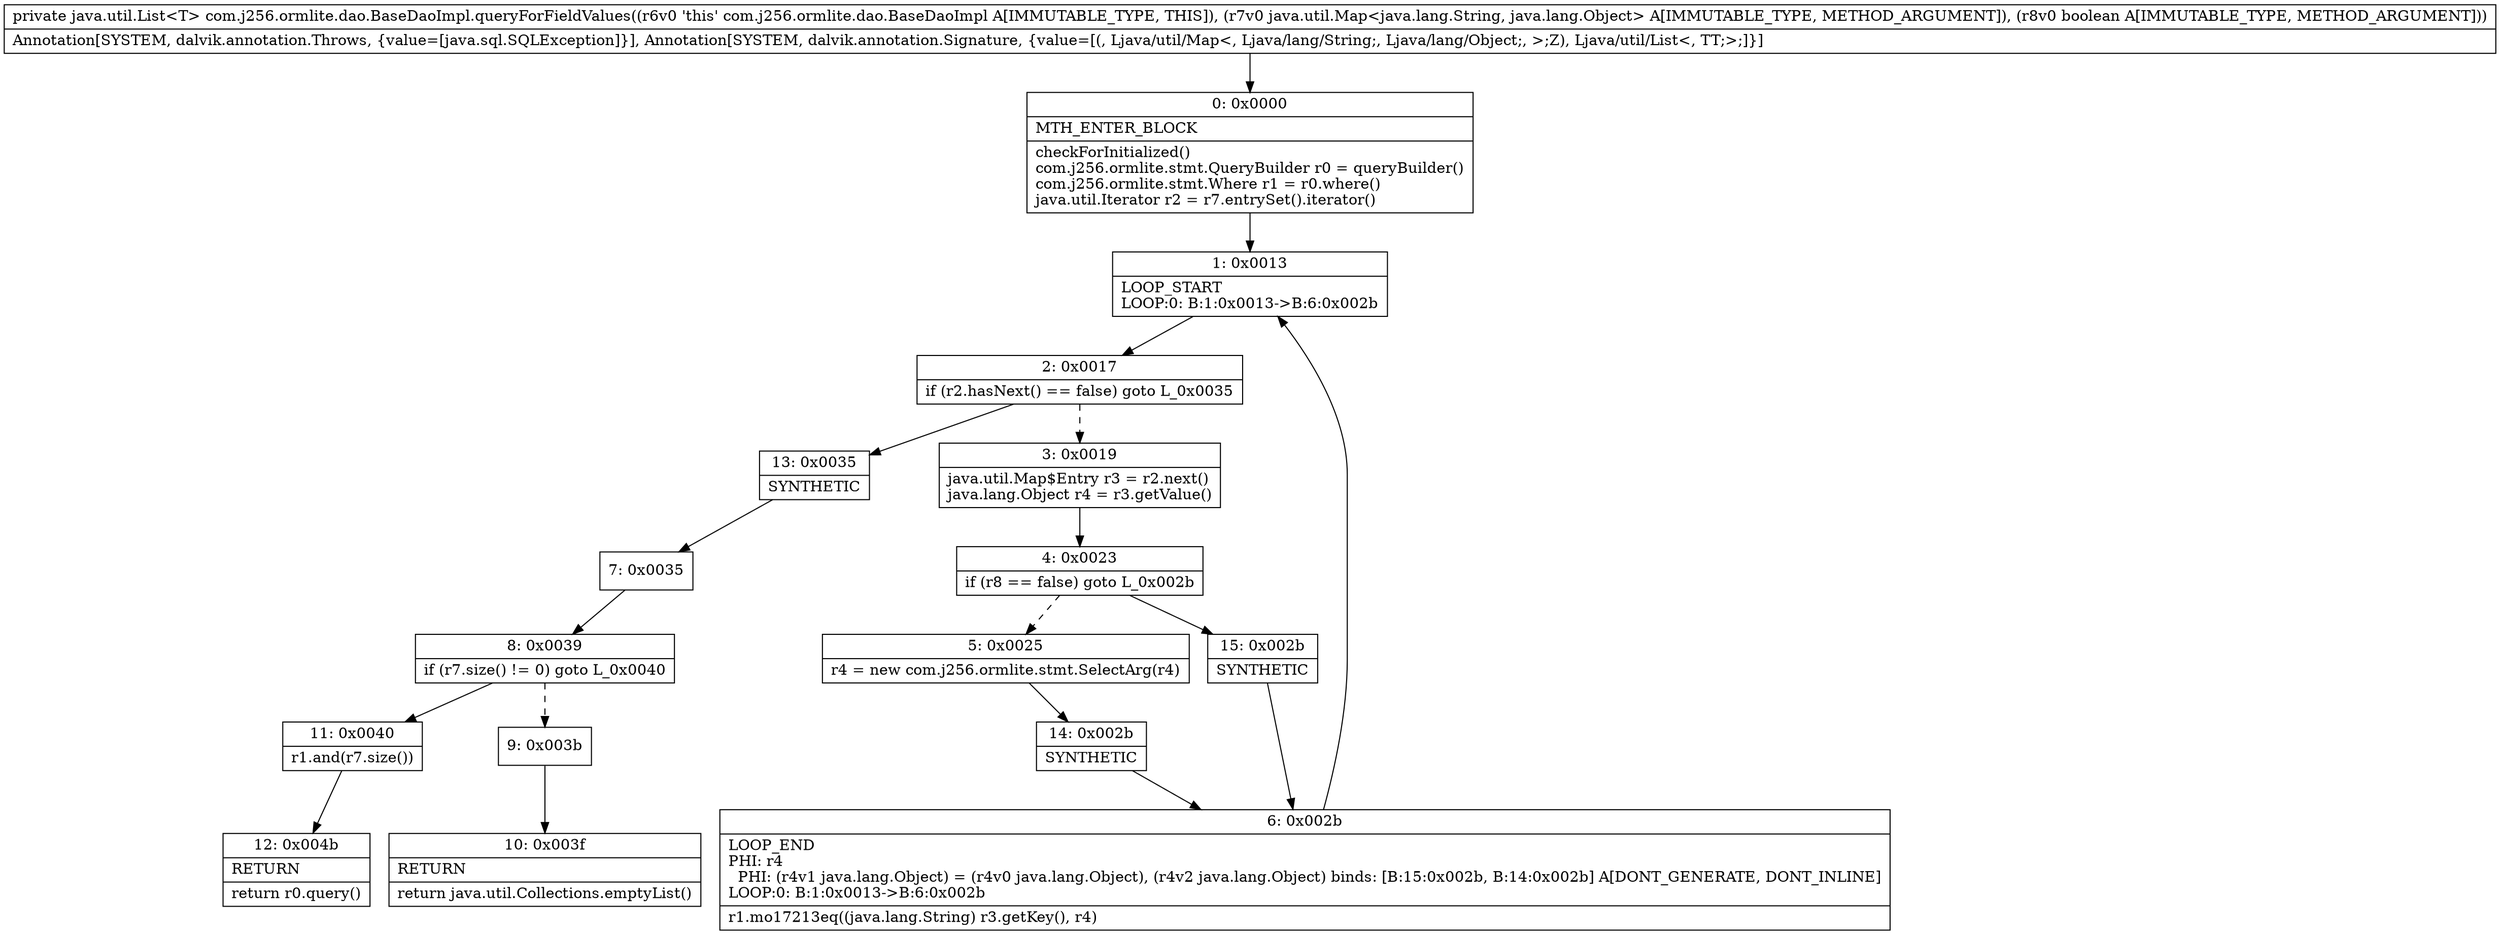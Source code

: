 digraph "CFG forcom.j256.ormlite.dao.BaseDaoImpl.queryForFieldValues(Ljava\/util\/Map;Z)Ljava\/util\/List;" {
Node_0 [shape=record,label="{0\:\ 0x0000|MTH_ENTER_BLOCK\l|checkForInitialized()\lcom.j256.ormlite.stmt.QueryBuilder r0 = queryBuilder()\lcom.j256.ormlite.stmt.Where r1 = r0.where()\ljava.util.Iterator r2 = r7.entrySet().iterator()\l}"];
Node_1 [shape=record,label="{1\:\ 0x0013|LOOP_START\lLOOP:0: B:1:0x0013\-\>B:6:0x002b\l}"];
Node_2 [shape=record,label="{2\:\ 0x0017|if (r2.hasNext() == false) goto L_0x0035\l}"];
Node_3 [shape=record,label="{3\:\ 0x0019|java.util.Map$Entry r3 = r2.next()\ljava.lang.Object r4 = r3.getValue()\l}"];
Node_4 [shape=record,label="{4\:\ 0x0023|if (r8 == false) goto L_0x002b\l}"];
Node_5 [shape=record,label="{5\:\ 0x0025|r4 = new com.j256.ormlite.stmt.SelectArg(r4)\l}"];
Node_6 [shape=record,label="{6\:\ 0x002b|LOOP_END\lPHI: r4 \l  PHI: (r4v1 java.lang.Object) = (r4v0 java.lang.Object), (r4v2 java.lang.Object) binds: [B:15:0x002b, B:14:0x002b] A[DONT_GENERATE, DONT_INLINE]\lLOOP:0: B:1:0x0013\-\>B:6:0x002b\l|r1.mo17213eq((java.lang.String) r3.getKey(), r4)\l}"];
Node_7 [shape=record,label="{7\:\ 0x0035}"];
Node_8 [shape=record,label="{8\:\ 0x0039|if (r7.size() != 0) goto L_0x0040\l}"];
Node_9 [shape=record,label="{9\:\ 0x003b}"];
Node_10 [shape=record,label="{10\:\ 0x003f|RETURN\l|return java.util.Collections.emptyList()\l}"];
Node_11 [shape=record,label="{11\:\ 0x0040|r1.and(r7.size())\l}"];
Node_12 [shape=record,label="{12\:\ 0x004b|RETURN\l|return r0.query()\l}"];
Node_13 [shape=record,label="{13\:\ 0x0035|SYNTHETIC\l}"];
Node_14 [shape=record,label="{14\:\ 0x002b|SYNTHETIC\l}"];
Node_15 [shape=record,label="{15\:\ 0x002b|SYNTHETIC\l}"];
MethodNode[shape=record,label="{private java.util.List\<T\> com.j256.ormlite.dao.BaseDaoImpl.queryForFieldValues((r6v0 'this' com.j256.ormlite.dao.BaseDaoImpl A[IMMUTABLE_TYPE, THIS]), (r7v0 java.util.Map\<java.lang.String, java.lang.Object\> A[IMMUTABLE_TYPE, METHOD_ARGUMENT]), (r8v0 boolean A[IMMUTABLE_TYPE, METHOD_ARGUMENT]))  | Annotation[SYSTEM, dalvik.annotation.Throws, \{value=[java.sql.SQLException]\}], Annotation[SYSTEM, dalvik.annotation.Signature, \{value=[(, Ljava\/util\/Map\<, Ljava\/lang\/String;, Ljava\/lang\/Object;, \>;Z), Ljava\/util\/List\<, TT;\>;]\}]\l}"];
MethodNode -> Node_0;
Node_0 -> Node_1;
Node_1 -> Node_2;
Node_2 -> Node_3[style=dashed];
Node_2 -> Node_13;
Node_3 -> Node_4;
Node_4 -> Node_5[style=dashed];
Node_4 -> Node_15;
Node_5 -> Node_14;
Node_6 -> Node_1;
Node_7 -> Node_8;
Node_8 -> Node_9[style=dashed];
Node_8 -> Node_11;
Node_9 -> Node_10;
Node_11 -> Node_12;
Node_13 -> Node_7;
Node_14 -> Node_6;
Node_15 -> Node_6;
}


